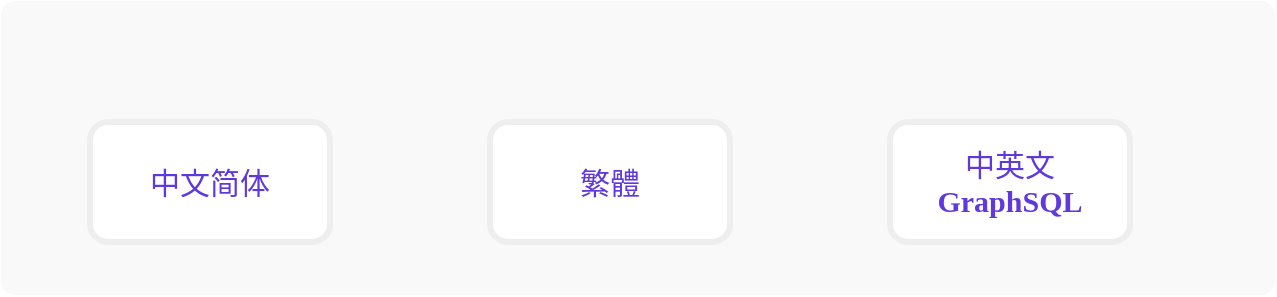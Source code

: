 <mxfile version="21.5.0" type="github">
  <diagram name="第 1 页" id="it8AnUai0ouTSQVn7LDP">
    <mxGraphModel dx="1434" dy="708" grid="1" gridSize="10" guides="1" tooltips="1" connect="1" arrows="1" fold="1" page="1" pageScale="1" pageWidth="827" pageHeight="1169" math="0" shadow="0">
      <root>
        <mxCell id="0" />
        <mxCell id="1" parent="0" />
        <mxCell id="rcWM7fpsVE3WYOQHMuyr-1" value="" style="rounded=1;whiteSpace=wrap;html=1;fillColor=#F9F9F9;arcSize=4;shadow=0;strokeWidth=3;strokeColor=#F9F9F9;" vertex="1" parent="1">
          <mxGeometry x="90" y="120" width="634" height="144" as="geometry" />
        </mxCell>
        <mxCell id="rcWM7fpsVE3WYOQHMuyr-2" value="&lt;font style=&quot;font-size: 15px&quot; face=&quot;Comic Sans MS&quot;&gt;&lt;span&gt;&lt;span&gt;&lt;span style=&quot;font-weight: 400;&quot;&gt;中文简体&lt;/span&gt;&lt;br&gt;&lt;/span&gt;&lt;/span&gt;&lt;/font&gt;" style="rounded=1;whiteSpace=wrap;html=1;shadow=0;strokeWidth=3;fillColor=#FFFFFF;strokeColor=#EEEEEE;fontColor=#5F39DD;fontStyle=1;gradientColor=#ffffff;" vertex="1" parent="1">
          <mxGeometry x="133" y="179" width="120" height="60" as="geometry" />
        </mxCell>
        <mxCell id="rcWM7fpsVE3WYOQHMuyr-3" value="&lt;font style=&quot;font-size: 15px&quot; face=&quot;Comic Sans MS&quot;&gt;&lt;span&gt;&lt;span&gt;&lt;span style=&quot;font-weight: 400;&quot;&gt;繁體&lt;/span&gt;&lt;br&gt;&lt;/span&gt;&lt;/span&gt;&lt;/font&gt;" style="rounded=1;whiteSpace=wrap;html=1;shadow=0;strokeWidth=3;fillColor=#FFFFFF;strokeColor=#EEEEEE;fontColor=#5F39DD;fontStyle=1;gradientColor=#ffffff;" vertex="1" parent="1">
          <mxGeometry x="333" y="179" width="120" height="60" as="geometry" />
        </mxCell>
        <mxCell id="rcWM7fpsVE3WYOQHMuyr-4" value="&lt;font style=&quot;font-size: 15px&quot; face=&quot;Comic Sans MS&quot;&gt;&lt;span&gt;&lt;span&gt;&lt;span style=&quot;font-weight: normal&quot;&gt;中英文&lt;/span&gt;&lt;br&gt;GraphSQL&lt;br&gt;&lt;/span&gt;&lt;/span&gt;&lt;/font&gt;" style="rounded=1;whiteSpace=wrap;html=1;shadow=0;strokeWidth=3;fillColor=#FFFFFF;strokeColor=#EEEEEE;fontColor=#5F39DD;fontStyle=1;gradientColor=#ffffff;" vertex="1" parent="1">
          <mxGeometry x="533" y="179" width="120" height="60" as="geometry" />
        </mxCell>
      </root>
    </mxGraphModel>
  </diagram>
</mxfile>
